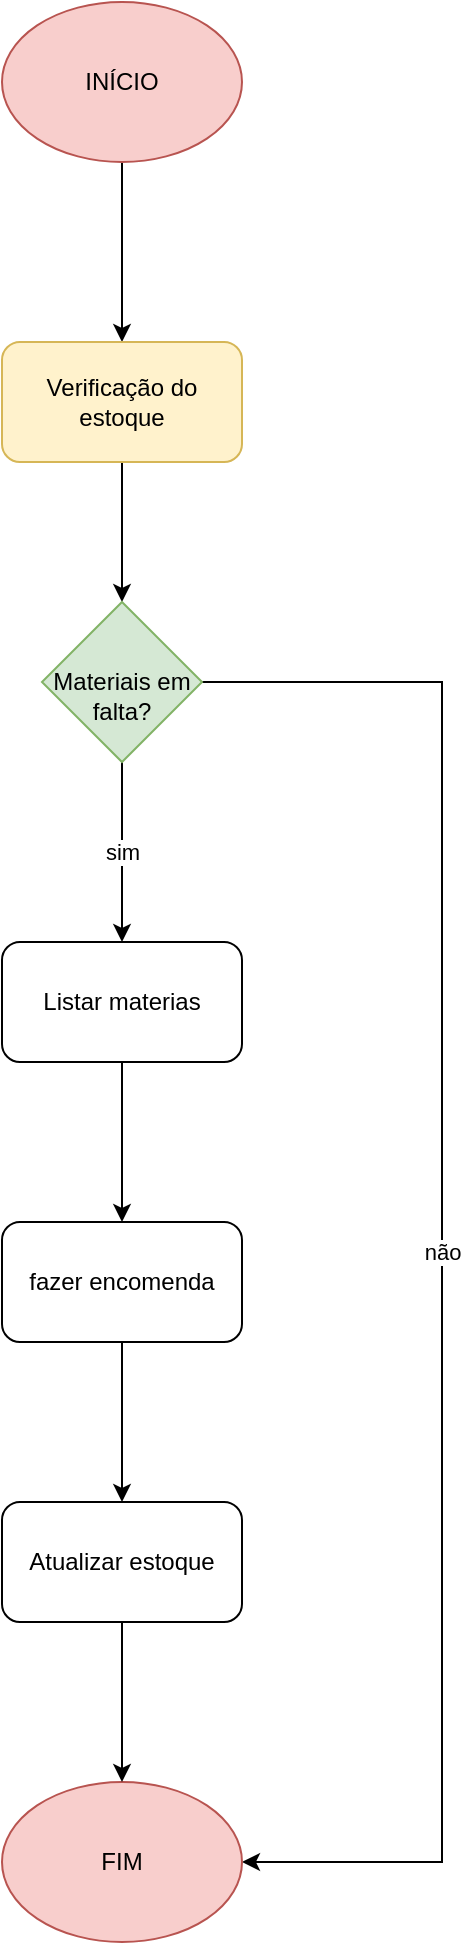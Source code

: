 <mxfile version="24.4.6" type="device">
  <diagram name="Página-1" id="H0bE9gB80t1YhXPXf1RE">
    <mxGraphModel dx="1434" dy="1138" grid="1" gridSize="10" guides="1" tooltips="1" connect="1" arrows="1" fold="1" page="0" pageScale="1" pageWidth="827" pageHeight="1169" math="0" shadow="0">
      <root>
        <mxCell id="0" />
        <mxCell id="1" parent="0" />
        <mxCell id="pCujRr_19Z160oxZ67RG-3" value="" style="edgeStyle=orthogonalEdgeStyle;rounded=0;orthogonalLoop=1;jettySize=auto;html=1;" edge="1" parent="1" source="pCujRr_19Z160oxZ67RG-1" target="pCujRr_19Z160oxZ67RG-2">
          <mxGeometry relative="1" as="geometry" />
        </mxCell>
        <mxCell id="pCujRr_19Z160oxZ67RG-1" value="INÍCIO" style="ellipse;whiteSpace=wrap;html=1;fillColor=#f8cecc;strokeColor=#b85450;" vertex="1" parent="1">
          <mxGeometry x="220" y="-120" width="120" height="80" as="geometry" />
        </mxCell>
        <mxCell id="pCujRr_19Z160oxZ67RG-6" value="" style="edgeStyle=orthogonalEdgeStyle;rounded=0;orthogonalLoop=1;jettySize=auto;html=1;" edge="1" parent="1" source="pCujRr_19Z160oxZ67RG-2">
          <mxGeometry relative="1" as="geometry">
            <mxPoint x="280" y="180" as="targetPoint" />
          </mxGeometry>
        </mxCell>
        <mxCell id="pCujRr_19Z160oxZ67RG-2" value="Verificação do estoque" style="rounded=1;whiteSpace=wrap;html=1;fillColor=#fff2cc;strokeColor=#d6b656;" vertex="1" parent="1">
          <mxGeometry x="220" y="50" width="120" height="60" as="geometry" />
        </mxCell>
        <mxCell id="pCujRr_19Z160oxZ67RG-8" value="não" style="edgeStyle=orthogonalEdgeStyle;rounded=0;orthogonalLoop=1;jettySize=auto;html=1;entryX=1;entryY=0.5;entryDx=0;entryDy=0;" edge="1" parent="1" source="pCujRr_19Z160oxZ67RG-4" target="pCujRr_19Z160oxZ67RG-15">
          <mxGeometry relative="1" as="geometry">
            <mxPoint x="520" y="550" as="targetPoint" />
            <Array as="points">
              <mxPoint x="440" y="220" />
              <mxPoint x="440" y="810" />
            </Array>
          </mxGeometry>
        </mxCell>
        <mxCell id="pCujRr_19Z160oxZ67RG-10" value="sim" style="edgeStyle=orthogonalEdgeStyle;rounded=0;orthogonalLoop=1;jettySize=auto;html=1;" edge="1" parent="1" source="pCujRr_19Z160oxZ67RG-4" target="pCujRr_19Z160oxZ67RG-9">
          <mxGeometry relative="1" as="geometry" />
        </mxCell>
        <mxCell id="pCujRr_19Z160oxZ67RG-4" value="&lt;div&gt;&lt;br&gt;&lt;/div&gt;Materiais em falta?" style="rhombus;whiteSpace=wrap;html=1;fillColor=#d5e8d4;strokeColor=#82b366;" vertex="1" parent="1">
          <mxGeometry x="240" y="180" width="80" height="80" as="geometry" />
        </mxCell>
        <mxCell id="pCujRr_19Z160oxZ67RG-12" value="" style="edgeStyle=orthogonalEdgeStyle;rounded=0;orthogonalLoop=1;jettySize=auto;html=1;" edge="1" parent="1" source="pCujRr_19Z160oxZ67RG-9" target="pCujRr_19Z160oxZ67RG-11">
          <mxGeometry relative="1" as="geometry" />
        </mxCell>
        <mxCell id="pCujRr_19Z160oxZ67RG-9" value="Listar materias" style="rounded=1;whiteSpace=wrap;html=1;" vertex="1" parent="1">
          <mxGeometry x="220" y="350" width="120" height="60" as="geometry" />
        </mxCell>
        <mxCell id="pCujRr_19Z160oxZ67RG-14" value="" style="edgeStyle=orthogonalEdgeStyle;rounded=0;orthogonalLoop=1;jettySize=auto;html=1;" edge="1" parent="1" source="pCujRr_19Z160oxZ67RG-11">
          <mxGeometry relative="1" as="geometry">
            <mxPoint x="280" y="630" as="targetPoint" />
          </mxGeometry>
        </mxCell>
        <mxCell id="pCujRr_19Z160oxZ67RG-11" value="fazer encomenda" style="rounded=1;whiteSpace=wrap;html=1;" vertex="1" parent="1">
          <mxGeometry x="220" y="490" width="120" height="60" as="geometry" />
        </mxCell>
        <mxCell id="pCujRr_19Z160oxZ67RG-15" value="FIM" style="ellipse;whiteSpace=wrap;html=1;fillColor=#f8cecc;strokeColor=#b85450;" vertex="1" parent="1">
          <mxGeometry x="220" y="770" width="120" height="80" as="geometry" />
        </mxCell>
        <mxCell id="pCujRr_19Z160oxZ67RG-17" value="" style="edgeStyle=orthogonalEdgeStyle;rounded=0;orthogonalLoop=1;jettySize=auto;html=1;" edge="1" parent="1" source="pCujRr_19Z160oxZ67RG-16" target="pCujRr_19Z160oxZ67RG-15">
          <mxGeometry relative="1" as="geometry" />
        </mxCell>
        <mxCell id="pCujRr_19Z160oxZ67RG-16" value="Atualizar estoque" style="rounded=1;whiteSpace=wrap;html=1;" vertex="1" parent="1">
          <mxGeometry x="220" y="630" width="120" height="60" as="geometry" />
        </mxCell>
      </root>
    </mxGraphModel>
  </diagram>
</mxfile>
